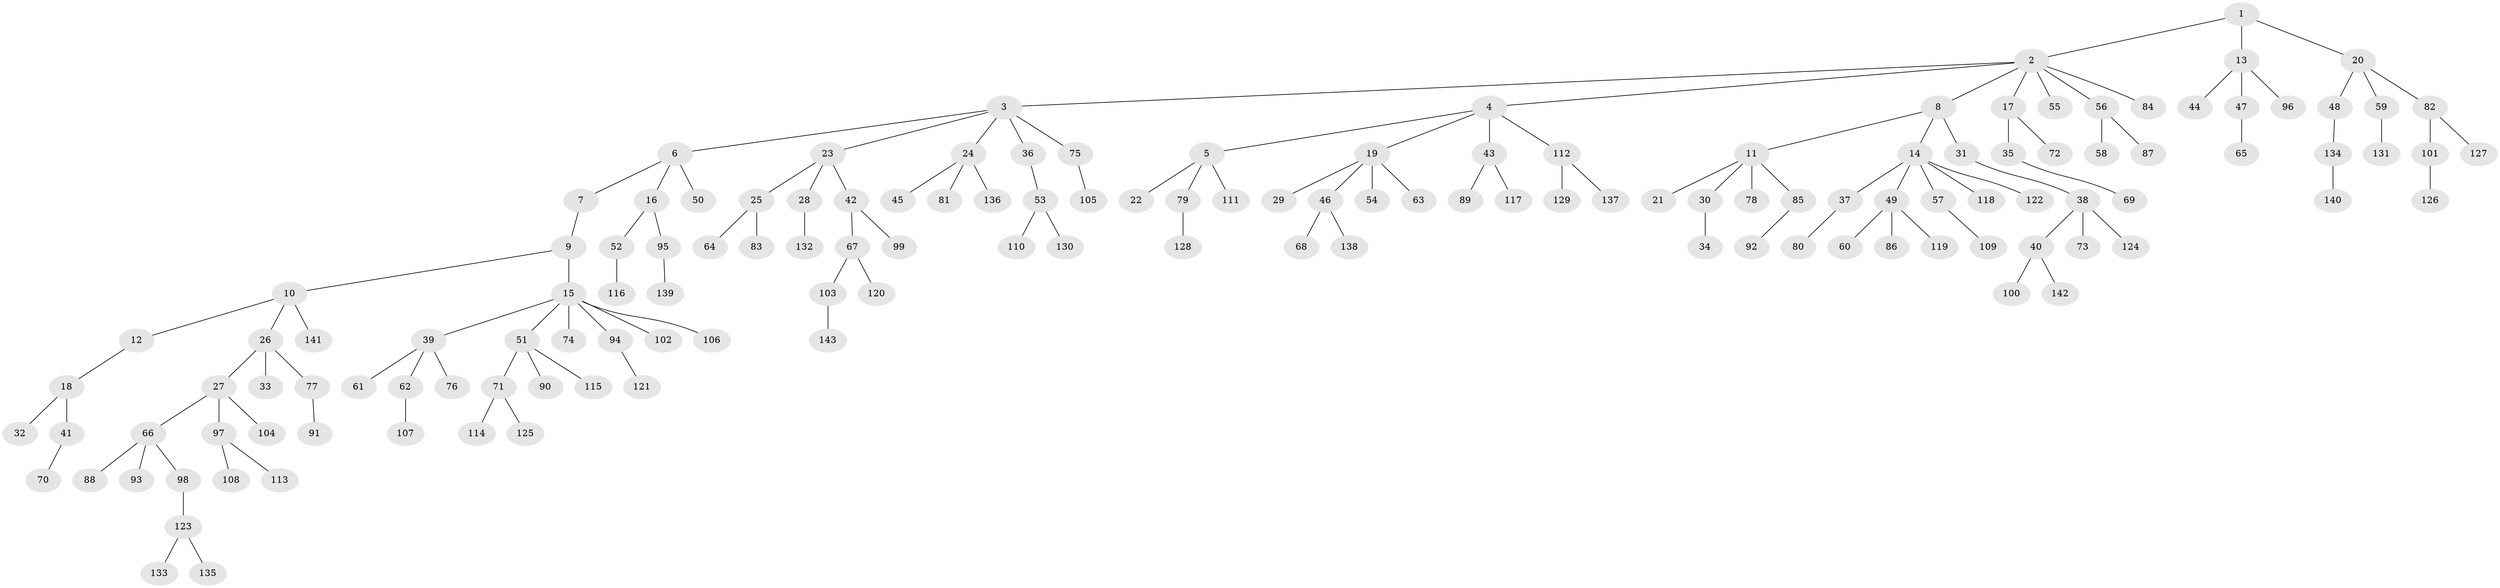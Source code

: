 // Generated by graph-tools (version 1.1) at 2025/02/03/09/25 03:02:19]
// undirected, 143 vertices, 142 edges
graph export_dot {
graph [start="1"]
  node [color=gray90,style=filled];
  1;
  2;
  3;
  4;
  5;
  6;
  7;
  8;
  9;
  10;
  11;
  12;
  13;
  14;
  15;
  16;
  17;
  18;
  19;
  20;
  21;
  22;
  23;
  24;
  25;
  26;
  27;
  28;
  29;
  30;
  31;
  32;
  33;
  34;
  35;
  36;
  37;
  38;
  39;
  40;
  41;
  42;
  43;
  44;
  45;
  46;
  47;
  48;
  49;
  50;
  51;
  52;
  53;
  54;
  55;
  56;
  57;
  58;
  59;
  60;
  61;
  62;
  63;
  64;
  65;
  66;
  67;
  68;
  69;
  70;
  71;
  72;
  73;
  74;
  75;
  76;
  77;
  78;
  79;
  80;
  81;
  82;
  83;
  84;
  85;
  86;
  87;
  88;
  89;
  90;
  91;
  92;
  93;
  94;
  95;
  96;
  97;
  98;
  99;
  100;
  101;
  102;
  103;
  104;
  105;
  106;
  107;
  108;
  109;
  110;
  111;
  112;
  113;
  114;
  115;
  116;
  117;
  118;
  119;
  120;
  121;
  122;
  123;
  124;
  125;
  126;
  127;
  128;
  129;
  130;
  131;
  132;
  133;
  134;
  135;
  136;
  137;
  138;
  139;
  140;
  141;
  142;
  143;
  1 -- 2;
  1 -- 13;
  1 -- 20;
  2 -- 3;
  2 -- 4;
  2 -- 8;
  2 -- 17;
  2 -- 55;
  2 -- 56;
  2 -- 84;
  3 -- 6;
  3 -- 23;
  3 -- 24;
  3 -- 36;
  3 -- 75;
  4 -- 5;
  4 -- 19;
  4 -- 43;
  4 -- 112;
  5 -- 22;
  5 -- 79;
  5 -- 111;
  6 -- 7;
  6 -- 16;
  6 -- 50;
  7 -- 9;
  8 -- 11;
  8 -- 14;
  8 -- 31;
  9 -- 10;
  9 -- 15;
  10 -- 12;
  10 -- 26;
  10 -- 141;
  11 -- 21;
  11 -- 30;
  11 -- 78;
  11 -- 85;
  12 -- 18;
  13 -- 44;
  13 -- 47;
  13 -- 96;
  14 -- 37;
  14 -- 49;
  14 -- 57;
  14 -- 118;
  14 -- 122;
  15 -- 39;
  15 -- 51;
  15 -- 74;
  15 -- 94;
  15 -- 102;
  15 -- 106;
  16 -- 52;
  16 -- 95;
  17 -- 35;
  17 -- 72;
  18 -- 32;
  18 -- 41;
  19 -- 29;
  19 -- 46;
  19 -- 54;
  19 -- 63;
  20 -- 48;
  20 -- 59;
  20 -- 82;
  23 -- 25;
  23 -- 28;
  23 -- 42;
  24 -- 45;
  24 -- 81;
  24 -- 136;
  25 -- 64;
  25 -- 83;
  26 -- 27;
  26 -- 33;
  26 -- 77;
  27 -- 66;
  27 -- 97;
  27 -- 104;
  28 -- 132;
  30 -- 34;
  31 -- 38;
  35 -- 69;
  36 -- 53;
  37 -- 80;
  38 -- 40;
  38 -- 73;
  38 -- 124;
  39 -- 61;
  39 -- 62;
  39 -- 76;
  40 -- 100;
  40 -- 142;
  41 -- 70;
  42 -- 67;
  42 -- 99;
  43 -- 89;
  43 -- 117;
  46 -- 68;
  46 -- 138;
  47 -- 65;
  48 -- 134;
  49 -- 60;
  49 -- 86;
  49 -- 119;
  51 -- 71;
  51 -- 90;
  51 -- 115;
  52 -- 116;
  53 -- 110;
  53 -- 130;
  56 -- 58;
  56 -- 87;
  57 -- 109;
  59 -- 131;
  62 -- 107;
  66 -- 88;
  66 -- 93;
  66 -- 98;
  67 -- 103;
  67 -- 120;
  71 -- 114;
  71 -- 125;
  75 -- 105;
  77 -- 91;
  79 -- 128;
  82 -- 101;
  82 -- 127;
  85 -- 92;
  94 -- 121;
  95 -- 139;
  97 -- 108;
  97 -- 113;
  98 -- 123;
  101 -- 126;
  103 -- 143;
  112 -- 129;
  112 -- 137;
  123 -- 133;
  123 -- 135;
  134 -- 140;
}
